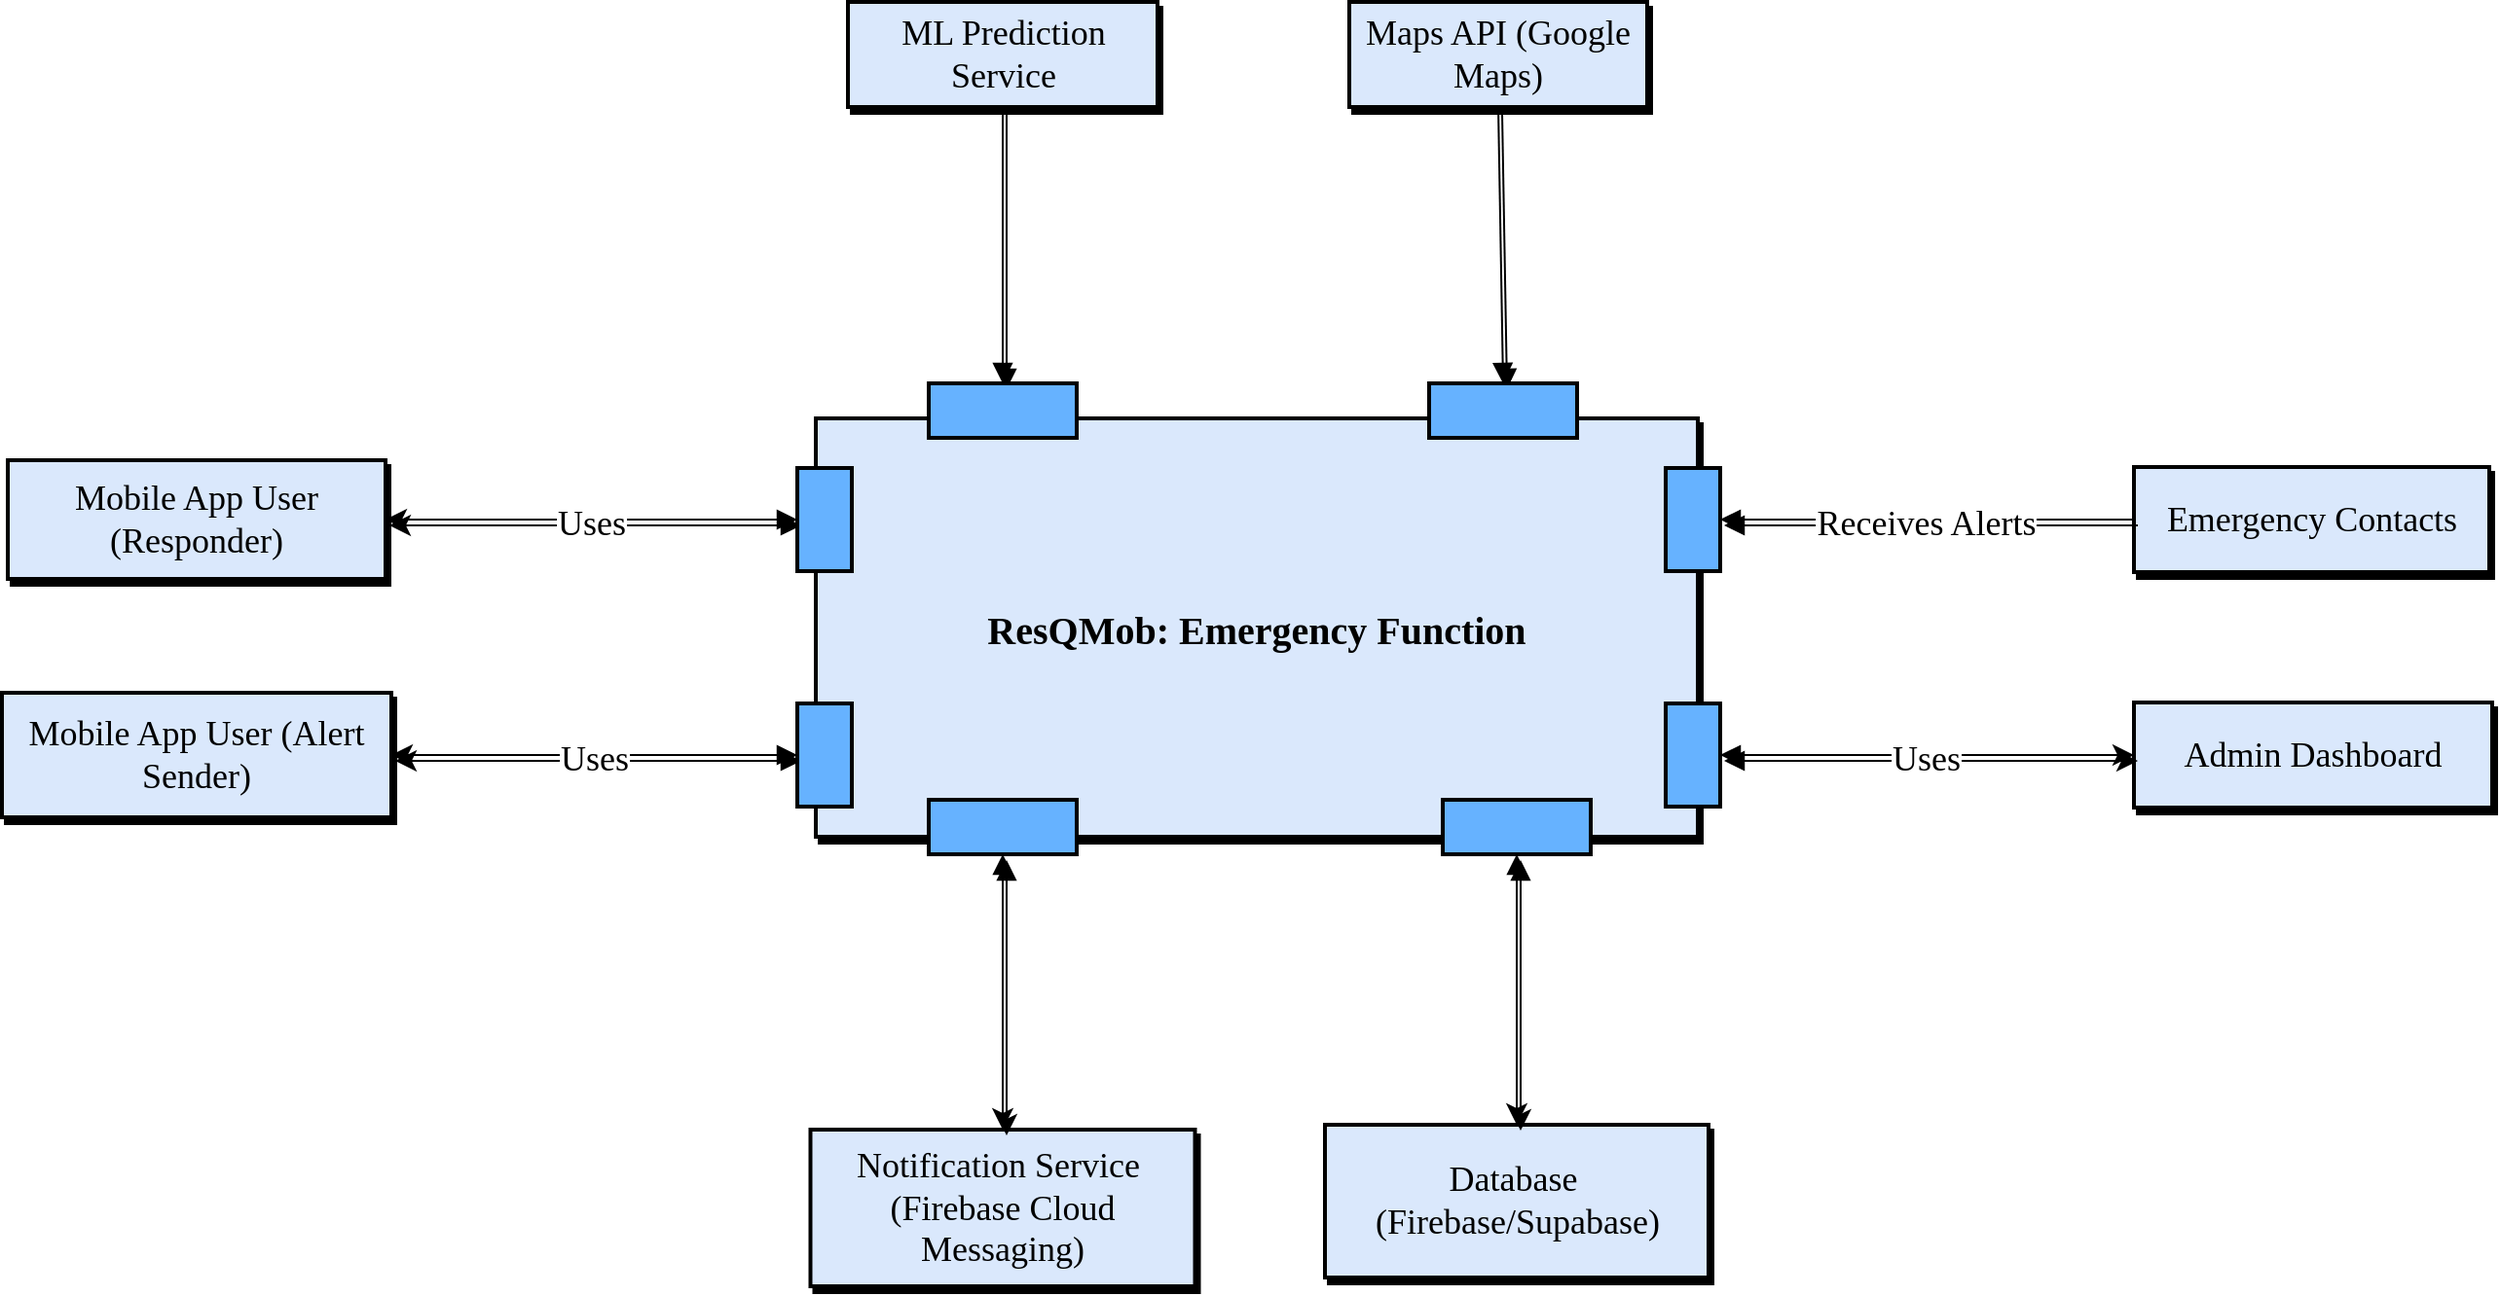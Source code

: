<mxfile version="28.0.7">
  <diagram name="Page-1" id="qOGa6k0prF6S9AiGG4ZN">
    <mxGraphModel dx="1307" dy="1433" grid="0" gridSize="10" guides="1" tooltips="1" connect="1" arrows="1" fold="1" page="0" pageScale="1" pageWidth="1169" pageHeight="827" math="0" shadow="0">
      <root>
        <mxCell id="0" />
        <mxCell id="1" parent="0" />
        <mxCell id="4r1sQbtRIArTUO6_ECjI-1" value="ResQMob: Emergency Function" style="whiteSpace=wrap;strokeWidth=2;fillColor=#dae8fc;strokeColor=#000000;shadow=1;shadowOpacity=100;fixDash=0;shadowBlur=0;fontSize=20;backgroundOutline=0;comic=0;fontStyle=1;fontFamily=Verdana;" vertex="1" parent="1">
          <mxGeometry x="769" y="146" width="453" height="215" as="geometry" />
        </mxCell>
        <mxCell id="4r1sQbtRIArTUO6_ECjI-2" value="Mobile App User (Alert Sender)" style="whiteSpace=wrap;strokeWidth=2;shadow=1;fillColor=#dae8fc;strokeColor=#000000;shadowOpacity=100;fixDash=0;shadowBlur=0;fontSize=18;backgroundOutline=0;comic=0;fontFamily=Verdana;" vertex="1" parent="1">
          <mxGeometry x="351" y="287" width="200" height="64" as="geometry" />
        </mxCell>
        <mxCell id="4r1sQbtRIArTUO6_ECjI-3" value="Mobile App User (Responder)" style="whiteSpace=wrap;strokeWidth=2;shadow=1;fillColor=#dae8fc;strokeColor=#000000;shadowOpacity=100;fixDash=0;shadowBlur=0;fontSize=18;backgroundOutline=0;comic=0;fontFamily=Verdana;" vertex="1" parent="1">
          <mxGeometry x="354" y="167.5" width="194" height="61" as="geometry" />
        </mxCell>
        <mxCell id="4r1sQbtRIArTUO6_ECjI-4" value="Admin Dashboard" style="whiteSpace=wrap;strokeWidth=2;fillColor=#dae8fc;strokeColor=#000000;shadow=1;shadowOpacity=100;fixDash=0;shadowBlur=0;fontSize=18;backgroundOutline=0;comic=0;fontFamily=Verdana;" vertex="1" parent="1">
          <mxGeometry x="1446" y="292" width="184" height="54" as="geometry" />
        </mxCell>
        <mxCell id="4r1sQbtRIArTUO6_ECjI-5" value="Emergency Contacts" style="whiteSpace=wrap;strokeWidth=2;fillColor=#dae8fc;strokeColor=#000000;shadow=1;shadowOpacity=100;fixDash=0;shadowBlur=0;fontSize=18;backgroundOutline=0;comic=0;fontFamily=Verdana;" vertex="1" parent="1">
          <mxGeometry x="1446" y="171" width="182.5" height="54" as="geometry" />
        </mxCell>
        <mxCell id="4r1sQbtRIArTUO6_ECjI-6" value="ML Prediction Service" style="whiteSpace=wrap;strokeWidth=2;fillColor=#dae8fc;strokeColor=#000000;shadow=1;shadowOpacity=100;fixDash=0;shadowBlur=0;fontSize=18;backgroundOutline=0;comic=0;fontFamily=Verdana;" vertex="1" parent="1">
          <mxGeometry x="785.5" y="-68" width="159" height="54" as="geometry" />
        </mxCell>
        <mxCell id="4r1sQbtRIArTUO6_ECjI-7" value="Maps API (Google Maps)" style="whiteSpace=wrap;strokeWidth=2;fillColor=#dae8fc;strokeColor=#000000;shadow=1;shadowOpacity=100;fixDash=0;shadowBlur=0;fontSize=18;backgroundOutline=0;comic=0;fontFamily=Verdana;" vertex="1" parent="1">
          <mxGeometry x="1043" y="-68" width="153" height="54" as="geometry" />
        </mxCell>
        <mxCell id="4r1sQbtRIArTUO6_ECjI-8" value="Notification Service &#xa;(Firebase Cloud Messaging)" style="whiteSpace=wrap;strokeWidth=2;fillColor=#dae8fc;strokeColor=#000000;shadow=1;shadowOpacity=100;fixDash=0;shadowBlur=0;fontSize=18;backgroundOutline=0;comic=0;fontFamily=Verdana;" vertex="1" parent="1">
          <mxGeometry x="766.25" y="511.5" width="197.5" height="80.5" as="geometry" />
        </mxCell>
        <mxCell id="4r1sQbtRIArTUO6_ECjI-9" value="Database &#xa;(Firebase/Supabase)" style="whiteSpace=wrap;strokeWidth=2;fillColor=#dae8fc;strokeColor=#000000;shadow=1;shadowOpacity=100;fixDash=0;shadowBlur=0;fontSize=18;backgroundOutline=0;comic=0;fontFamily=Verdana;" vertex="1" parent="1">
          <mxGeometry x="1030.5" y="509" width="197" height="78.5" as="geometry" />
        </mxCell>
        <mxCell id="4r1sQbtRIArTUO6_ECjI-10" value="Uses" style="startArrow=classic;endArrow=block;exitX=1;exitY=0.5;rounded=0;fontSize=18;startSize=8;endSize=8;exitDx=0;exitDy=0;fillColor=#dae8fc;strokeColor=#000000;shadow=1;shadowOpacity=100;fixDash=0;shadowBlur=0;backgroundOutline=0;comic=0;fontFamily=Verdana;startFill=1;" edge="1" parent="1" source="4r1sQbtRIArTUO6_ECjI-2" target="4r1sQbtRIArTUO6_ECjI-20">
          <mxGeometry relative="1" as="geometry">
            <mxPoint x="688" y="328" as="targetPoint" />
          </mxGeometry>
        </mxCell>
        <mxCell id="4r1sQbtRIArTUO6_ECjI-11" value="Uses" style="startArrow=classic;endArrow=block;exitX=1;exitY=0.5;rounded=0;fontSize=18;startSize=8;endSize=8;exitDx=0;exitDy=0;fillColor=#dae8fc;strokeColor=#000000;shadow=1;shadowOpacity=100;fixDash=0;shadowBlur=0;backgroundOutline=0;comic=0;fontFamily=Verdana;startFill=1;" edge="1" parent="1" source="4r1sQbtRIArTUO6_ECjI-3" target="4r1sQbtRIArTUO6_ECjI-23">
          <mxGeometry relative="1" as="geometry">
            <mxPoint x="727" y="184" as="targetPoint" />
          </mxGeometry>
        </mxCell>
        <mxCell id="4r1sQbtRIArTUO6_ECjI-12" value="Uses" style="startArrow=classic;endArrow=block;exitX=0;exitY=0.5;rounded=0;fontSize=18;startSize=8;endSize=8;exitDx=0;exitDy=0;entryX=0.5;entryY=0;entryDx=0;entryDy=0;fillColor=#dae8fc;strokeColor=#000000;shadow=1;shadowOpacity=100;fixDash=0;shadowBlur=0;backgroundOutline=0;comic=0;fontFamily=Verdana;startFill=1;" edge="1" parent="1" source="4r1sQbtRIArTUO6_ECjI-4" target="4r1sQbtRIArTUO6_ECjI-24">
          <mxGeometry relative="1" as="geometry">
            <mxPoint x="1260" y="205" as="targetPoint" />
          </mxGeometry>
        </mxCell>
        <mxCell id="4r1sQbtRIArTUO6_ECjI-13" value="Receives Alerts" style="startArrow=none;endArrow=block;exitX=0;exitY=0.5;rounded=0;fontSize=18;startSize=8;endSize=8;exitDx=0;exitDy=0;fillColor=#dae8fc;strokeColor=#000000;shadow=1;shadowOpacity=100;fixDash=0;shadowBlur=0;backgroundOutline=0;comic=0;fontFamily=Verdana;entryX=0.5;entryY=0;entryDx=0;entryDy=0;startFill=0;" edge="1" parent="1" source="4r1sQbtRIArTUO6_ECjI-5" target="4r1sQbtRIArTUO6_ECjI-25">
          <mxGeometry relative="1" as="geometry">
            <mxPoint x="1321" y="210" as="targetPoint" />
          </mxGeometry>
        </mxCell>
        <mxCell id="4r1sQbtRIArTUO6_ECjI-14" value="" style="startArrow=none;endArrow=block;exitX=0.5;exitY=1;rounded=0;fontSize=18;startSize=8;endSize=8;fillColor=#dae8fc;strokeColor=#000000;shadow=1;shadowOpacity=100;fixDash=0;shadowBlur=0;backgroundOutline=0;comic=0;fontFamily=Verdana;entryX=0.5;entryY=0;entryDx=0;entryDy=0;" edge="1" parent="1" source="4r1sQbtRIArTUO6_ECjI-6" target="4r1sQbtRIArTUO6_ECjI-21">
          <mxGeometry relative="1" as="geometry">
            <mxPoint x="931" y="44" as="targetPoint" />
          </mxGeometry>
        </mxCell>
        <mxCell id="4r1sQbtRIArTUO6_ECjI-15" value="" style="startArrow=none;endArrow=block;exitX=0.5;exitY=1;rounded=0;fontSize=18;startSize=8;endSize=8;exitDx=0;exitDy=0;fillColor=#dae8fc;strokeColor=#000000;shadow=1;shadowOpacity=100;fixDash=0;shadowBlur=0;backgroundOutline=0;comic=0;fontFamily=Verdana;entryX=0.5;entryY=0;entryDx=0;entryDy=0;" edge="1" parent="1" source="4r1sQbtRIArTUO6_ECjI-7" target="4r1sQbtRIArTUO6_ECjI-22">
          <mxGeometry relative="1" as="geometry">
            <mxPoint x="1520" y="-243" as="sourcePoint" />
            <mxPoint x="1151" y="53" as="targetPoint" />
          </mxGeometry>
        </mxCell>
        <mxCell id="4r1sQbtRIArTUO6_ECjI-16" value="" style="startArrow=classic;endArrow=block;exitX=0.5;exitY=0;rounded=0;fontSize=18;startSize=8;endSize=8;exitDx=0;exitDy=0;fillColor=#dae8fc;strokeColor=#000000;shadow=1;shadowOpacity=100;fixDash=0;shadowBlur=0;backgroundOutline=0;comic=0;fontFamily=Verdana;entryX=0.5;entryY=1;entryDx=0;entryDy=0;startFill=1;" edge="1" parent="1" source="4r1sQbtRIArTUO6_ECjI-8" target="4r1sQbtRIArTUO6_ECjI-27">
          <mxGeometry relative="1" as="geometry">
            <mxPoint x="936" y="452" as="targetPoint" />
          </mxGeometry>
        </mxCell>
        <mxCell id="4r1sQbtRIArTUO6_ECjI-17" value="" style="startArrow=classic;endArrow=block;exitX=0.5;exitY=0;rounded=0;fontSize=18;startSize=8;endSize=8;exitDx=0;exitDy=0;fillColor=#dae8fc;strokeColor=#000000;shadow=1;shadowOpacity=100;fixDash=0;shadowBlur=0;backgroundOutline=0;comic=0;fontFamily=Verdana;entryX=0.5;entryY=1;entryDx=0;entryDy=0;endFill=1;startFill=1;" edge="1" parent="1" source="4r1sQbtRIArTUO6_ECjI-9" target="4r1sQbtRIArTUO6_ECjI-28">
          <mxGeometry relative="1" as="geometry">
            <mxPoint x="1371.5" y="499" as="sourcePoint" />
            <mxPoint x="1149" y="418" as="targetPoint" />
          </mxGeometry>
        </mxCell>
        <mxCell id="4r1sQbtRIArTUO6_ECjI-20" value="" style="rounded=0;whiteSpace=wrap;html=1;fillColor=light-dark(#66B2FF,#198CC4);fontColor=#ffffff;strokeColor=#000000;rotation=90;strokeWidth=2;" vertex="1" parent="1">
          <mxGeometry x="747" y="305" width="53" height="28" as="geometry" />
        </mxCell>
        <mxCell id="4r1sQbtRIArTUO6_ECjI-21" value="" style="rounded=0;whiteSpace=wrap;html=1;fillColor=light-dark(#66B2FF,#198CC4);fontColor=#ffffff;strokeColor=#000000;rotation=0;strokeWidth=2;" vertex="1" parent="1">
          <mxGeometry x="827" y="128" width="76" height="28" as="geometry" />
        </mxCell>
        <mxCell id="4r1sQbtRIArTUO6_ECjI-22" value="" style="rounded=0;whiteSpace=wrap;html=1;fillColor=light-dark(#66B2FF,#198CC4);fontColor=#ffffff;strokeColor=#000000;rotation=0;strokeWidth=2;" vertex="1" parent="1">
          <mxGeometry x="1084" y="128" width="76" height="28" as="geometry" />
        </mxCell>
        <mxCell id="4r1sQbtRIArTUO6_ECjI-23" value="" style="rounded=0;whiteSpace=wrap;html=1;fillColor=light-dark(#66B2FF,#198CC4);fontColor=#ffffff;strokeColor=#000000;rotation=90;strokeWidth=2;" vertex="1" parent="1">
          <mxGeometry x="747" y="184" width="53" height="28" as="geometry" />
        </mxCell>
        <mxCell id="4r1sQbtRIArTUO6_ECjI-24" value="" style="rounded=0;whiteSpace=wrap;html=1;fillColor=light-dark(#66B2FF,#198CC4);fontColor=#ffffff;strokeColor=#000000;rotation=90;strokeWidth=2;" vertex="1" parent="1">
          <mxGeometry x="1193" y="305" width="53" height="28" as="geometry" />
        </mxCell>
        <mxCell id="4r1sQbtRIArTUO6_ECjI-25" value="" style="rounded=0;whiteSpace=wrap;html=1;fillColor=light-dark(#66B2FF,#198CC4);fontColor=#ffffff;strokeColor=#000000;rotation=90;strokeWidth=2;" vertex="1" parent="1">
          <mxGeometry x="1193" y="184" width="53" height="28" as="geometry" />
        </mxCell>
        <mxCell id="4r1sQbtRIArTUO6_ECjI-27" value="" style="rounded=0;whiteSpace=wrap;html=1;fillColor=light-dark(#66B2FF,#198CC4);fontColor=#ffffff;strokeColor=#000000;rotation=0;strokeWidth=2;" vertex="1" parent="1">
          <mxGeometry x="827" y="342" width="76" height="28" as="geometry" />
        </mxCell>
        <mxCell id="4r1sQbtRIArTUO6_ECjI-28" value="" style="rounded=0;whiteSpace=wrap;html=1;fillColor=light-dark(#66B2FF,#198CC4);fontColor=#ffffff;strokeColor=#000000;rotation=0;strokeWidth=2;" vertex="1" parent="1">
          <mxGeometry x="1091" y="342" width="76" height="28" as="geometry" />
        </mxCell>
      </root>
    </mxGraphModel>
  </diagram>
</mxfile>
